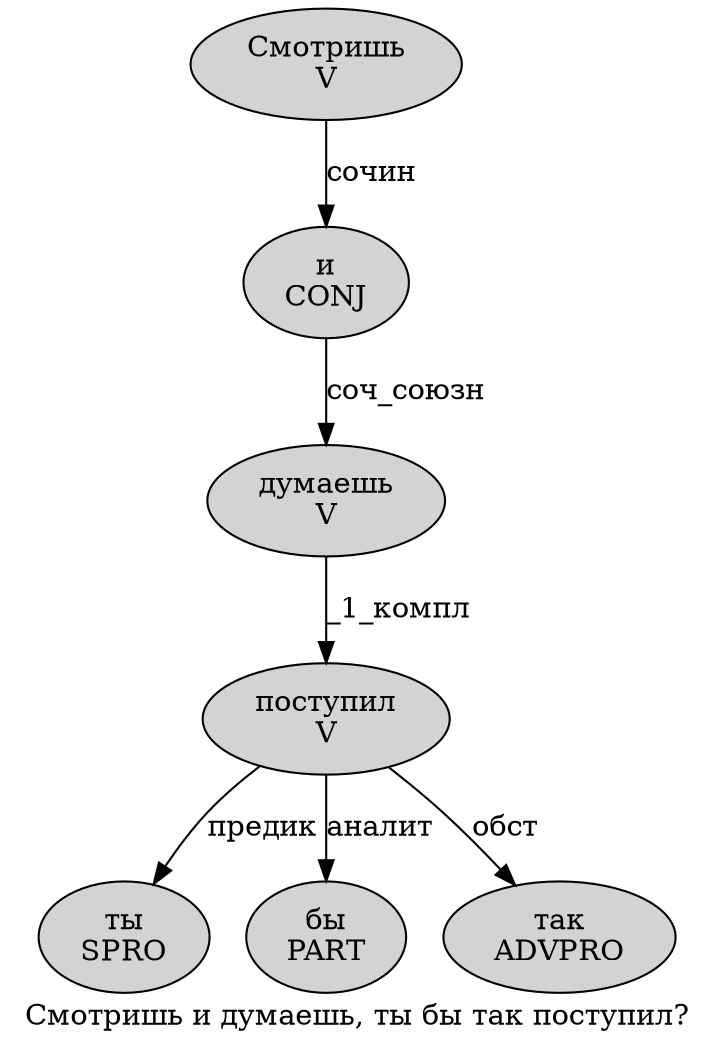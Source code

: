 digraph SENTENCE_1926 {
	graph [label="Смотришь и думаешь, ты бы так поступил?"]
	node [style=filled]
		0 [label="Смотришь
V" color="" fillcolor=lightgray penwidth=1 shape=ellipse]
		1 [label="и
CONJ" color="" fillcolor=lightgray penwidth=1 shape=ellipse]
		2 [label="думаешь
V" color="" fillcolor=lightgray penwidth=1 shape=ellipse]
		4 [label="ты
SPRO" color="" fillcolor=lightgray penwidth=1 shape=ellipse]
		5 [label="бы
PART" color="" fillcolor=lightgray penwidth=1 shape=ellipse]
		6 [label="так
ADVPRO" color="" fillcolor=lightgray penwidth=1 shape=ellipse]
		7 [label="поступил
V" color="" fillcolor=lightgray penwidth=1 shape=ellipse]
			0 -> 1 [label="сочин"]
			1 -> 2 [label="соч_союзн"]
			7 -> 4 [label="предик"]
			7 -> 5 [label="аналит"]
			7 -> 6 [label="обст"]
			2 -> 7 [label="_1_компл"]
}